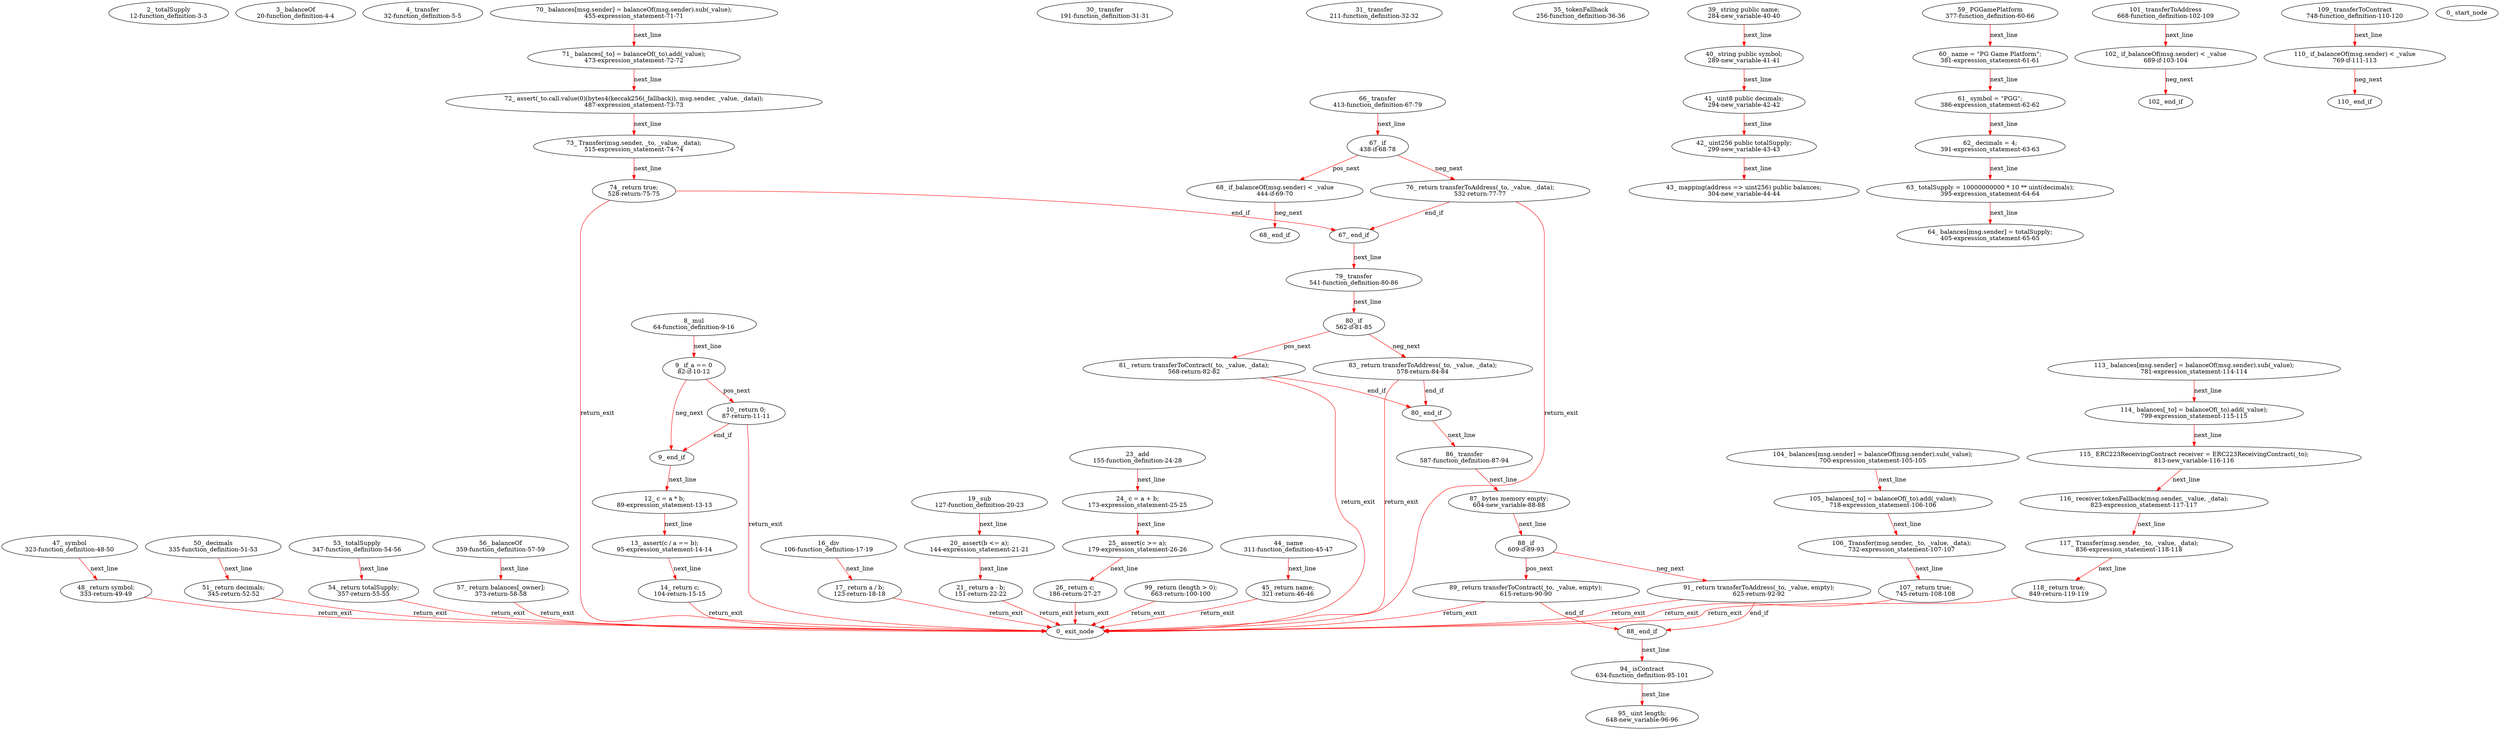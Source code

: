 digraph  {
12 [label="2_ totalSupply\n12-function_definition-3-3", type_label=function_definition];
20 [label="3_ balanceOf\n20-function_definition-4-4", type_label=function_definition];
32 [label="4_ transfer\n32-function_definition-5-5", type_label=function_definition];
64 [label="8_ mul\n64-function_definition-9-16", type_label=function_definition];
82 [label="9_ if_a == 0\n82-if-10-12", type_label=if];
929 [label="9_ end_if", type_label=end_if];
87 [label="10_ return 0;\n87-return-11-11", type_label=return];
89 [label="12_ c = a * b;\n89-expression_statement-13-13", type_label=expression_statement];
95 [label="13_ assert(c / a == b);\n95-expression_statement-14-14", type_label=expression_statement];
104 [label="14_ return c;\n104-return-15-15", type_label=return];
106 [label="16_ div\n106-function_definition-17-19", type_label=function_definition];
123 [label="17_ return a / b;\n123-return-18-18", type_label=return];
127 [label="19_ sub\n127-function_definition-20-23", type_label=function_definition];
144 [label="20_ assert(b <= a);\n144-expression_statement-21-21", type_label=expression_statement];
151 [label="21_ return a - b;\n151-return-22-22", type_label=return];
155 [label="23_ add\n155-function_definition-24-28", type_label=function_definition];
173 [label="24_ c = a + b;\n173-expression_statement-25-25", type_label=expression_statement];
179 [label="25_ assert(c >= a);\n179-expression_statement-26-26", type_label=expression_statement];
186 [label="26_ return c;\n186-return-27-27", type_label=return];
191 [label="30_ transfer\n191-function_definition-31-31", type_label=function_definition];
211 [label="31_ transfer\n211-function_definition-32-32", type_label=function_definition];
256 [label="35_ tokenFallback\n256-function_definition-36-36", type_label=function_definition];
284 [label="39_ string public name;\n284-new_variable-40-40", type_label=new_variable];
289 [label="40_ string public symbol;\n289-new_variable-41-41", type_label=new_variable];
294 [label="41_ uint8 public decimals;\n294-new_variable-42-42", type_label=new_variable];
299 [label="42_ uint256 public totalSupply;\n299-new_variable-43-43", type_label=new_variable];
304 [label="43_ mapping(address => uint256) public balances;\n304-new_variable-44-44", type_label=new_variable];
311 [label="44_ name\n311-function_definition-45-47", type_label=function_definition];
321 [label="45_ return name;\n321-return-46-46", type_label=return];
323 [label="47_ symbol\n323-function_definition-48-50", type_label=function_definition];
333 [label="48_ return symbol;\n333-return-49-49", type_label=return];
335 [label="50_ decimals\n335-function_definition-51-53", type_label=function_definition];
345 [label="51_ return decimals;\n345-return-52-52", type_label=return];
347 [label="53_ totalSupply\n347-function_definition-54-56", type_label=function_definition];
357 [label="54_ return totalSupply;\n357-return-55-55", type_label=return];
359 [label="56_ balanceOf\n359-function_definition-57-59", type_label=function_definition];
373 [label="57_ return balances[_owner];\n373-return-58-58", type_label=return];
377 [label="59_ PGGamePlatform\n377-function_definition-60-66", type_label=function_definition];
381 [label="60_ name = \"PG Game Platform\";\n381-expression_statement-61-61", type_label=expression_statement];
386 [label="61_ symbol = \"PGG\";\n386-expression_statement-62-62", type_label=expression_statement];
391 [label="62_ decimals = 4;\n391-expression_statement-63-63", type_label=expression_statement];
395 [label="63_ totalSupply = 10000000000 * 10 ** uint(decimals);\n395-expression_statement-64-64", type_label=expression_statement];
405 [label="64_ balances[msg.sender] = totalSupply;\n405-expression_statement-65-65", type_label=expression_statement];
413 [label="66_ transfer\n413-function_definition-67-79", type_label=function_definition];
438 [label="67_ if\n438-if-68-78", type_label=if];
1285 [label="67_ end_if", type_label=end_if];
444 [label="68_ if_balanceOf(msg.sender) < _value\n444-if-69-70", type_label=if];
1291 [label="68_ end_if", type_label=end_if];
455 [label="70_ balances[msg.sender] = balanceOf(msg.sender).sub(_value);\n455-expression_statement-71-71", type_label=expression_statement];
473 [label="71_ balances[_to] = balanceOf(_to).add(_value);\n473-expression_statement-72-72", type_label=expression_statement];
487 [label="72_ assert(_to.call.value(0)(bytes4(keccak256(_fallback)), msg.sender, _value, _data));\n487-expression_statement-73-73", type_label=expression_statement];
515 [label="73_ Transfer(msg.sender, _to, _value, _data);\n515-expression_statement-74-74", type_label=expression_statement];
528 [label="74_ return true;\n528-return-75-75", type_label=return];
532 [label="76_ return transferToAddress(_to, _value, _data);\n532-return-77-77", type_label=return];
541 [label="79_ transfer\n541-function_definition-80-86", type_label=function_definition];
562 [label="80_ if\n562-if-81-85", type_label=if];
1409 [label="80_ end_if", type_label=end_if];
568 [label="81_ return transferToContract(_to, _value, _data);\n568-return-82-82", type_label=return];
578 [label="83_ return transferToAddress(_to, _value, _data);\n578-return-84-84", type_label=return];
587 [label="86_ transfer\n587-function_definition-87-94", type_label=function_definition];
604 [label="87_ bytes memory empty;\n604-new_variable-88-88", type_label=new_variable];
609 [label="88_ if\n609-if-89-93", type_label=if];
1456 [label="88_ end_if", type_label=end_if];
615 [label="89_ return transferToContract(_to, _value, empty);\n615-return-90-90", type_label=return];
625 [label="91_ return transferToAddress(_to, _value, empty);\n625-return-92-92", type_label=return];
634 [label="94_ isContract\n634-function_definition-95-101", type_label=function_definition];
648 [label="95_ uint length;\n648-new_variable-96-96", type_label=new_variable];
663 [label="99_ return (length > 0);\n663-return-100-100", type_label=return];
668 [label="101_ transferToAddress\n668-function_definition-102-109", type_label=function_definition];
689 [label="102_ if_balanceOf(msg.sender) < _value\n689-if-103-104", type_label=if];
1536 [label="102_ end_if", type_label=end_if];
700 [label="104_ balances[msg.sender] = balanceOf(msg.sender).sub(_value);\n700-expression_statement-105-105", type_label=expression_statement];
718 [label="105_ balances[_to] = balanceOf(_to).add(_value);\n718-expression_statement-106-106", type_label=expression_statement];
732 [label="106_ Transfer(msg.sender, _to, _value, _data);\n732-expression_statement-107-107", type_label=expression_statement];
745 [label="107_ return true;\n745-return-108-108", type_label=return];
748 [label="109_ transferToContract\n748-function_definition-110-120", type_label=function_definition];
769 [label="110_ if_balanceOf(msg.sender) < _value\n769-if-111-113", type_label=if];
1616 [label="110_ end_if", type_label=end_if];
781 [label="113_ balances[msg.sender] = balanceOf(msg.sender).sub(_value);\n781-expression_statement-114-114", type_label=expression_statement];
799 [label="114_ balances[_to] = balanceOf(_to).add(_value);\n799-expression_statement-115-115", type_label=expression_statement];
813 [label="115_ ERC223ReceivingContract receiver = ERC223ReceivingContract(_to);\n813-new_variable-116-116", type_label=new_variable];
823 [label="116_ receiver.tokenFallback(msg.sender, _value, _data);\n823-expression_statement-117-117", type_label=expression_statement];
836 [label="117_ Transfer(msg.sender, _to, _value, _data);\n836-expression_statement-118-118", type_label=expression_statement];
849 [label="118_ return true;\n849-return-119-119", type_label=return];
1 [label="0_ start_node", type_label=start];
2 [label="0_ exit_node", type_label=exit];
64 -> 82  [color=red, controlflow_type=next_line, edge_type=CFG_edge, key=0, label=next_line];
82 -> 87  [color=red, controlflow_type=pos_next, edge_type=CFG_edge, key=0, label=pos_next];
82 -> 929  [color=red, controlflow_type=neg_next, edge_type=CFG_edge, key=0, label=neg_next];
929 -> 89  [color=red, controlflow_type=next_line, edge_type=CFG_edge, key=0, label=next_line];
87 -> 929  [color=red, controlflow_type=end_if, edge_type=CFG_edge, key=0, label=end_if];
87 -> 2  [color=red, controlflow_type=return_exit, edge_type=CFG_edge, key=0, label=return_exit];
89 -> 95  [color=red, controlflow_type=next_line, edge_type=CFG_edge, key=0, label=next_line];
95 -> 104  [color=red, controlflow_type=next_line, edge_type=CFG_edge, key=0, label=next_line];
104 -> 2  [color=red, controlflow_type=return_exit, edge_type=CFG_edge, key=0, label=return_exit];
106 -> 123  [color=red, controlflow_type=next_line, edge_type=CFG_edge, key=0, label=next_line];
123 -> 2  [color=red, controlflow_type=return_exit, edge_type=CFG_edge, key=0, label=return_exit];
127 -> 144  [color=red, controlflow_type=next_line, edge_type=CFG_edge, key=0, label=next_line];
144 -> 151  [color=red, controlflow_type=next_line, edge_type=CFG_edge, key=0, label=next_line];
151 -> 2  [color=red, controlflow_type=return_exit, edge_type=CFG_edge, key=0, label=return_exit];
155 -> 173  [color=red, controlflow_type=next_line, edge_type=CFG_edge, key=0, label=next_line];
173 -> 179  [color=red, controlflow_type=next_line, edge_type=CFG_edge, key=0, label=next_line];
179 -> 186  [color=red, controlflow_type=next_line, edge_type=CFG_edge, key=0, label=next_line];
186 -> 2  [color=red, controlflow_type=return_exit, edge_type=CFG_edge, key=0, label=return_exit];
284 -> 289  [color=red, controlflow_type=next_line, edge_type=CFG_edge, key=0, label=next_line];
289 -> 294  [color=red, controlflow_type=next_line, edge_type=CFG_edge, key=0, label=next_line];
294 -> 299  [color=red, controlflow_type=next_line, edge_type=CFG_edge, key=0, label=next_line];
299 -> 304  [color=red, controlflow_type=next_line, edge_type=CFG_edge, key=0, label=next_line];
311 -> 321  [color=red, controlflow_type=next_line, edge_type=CFG_edge, key=0, label=next_line];
321 -> 2  [color=red, controlflow_type=return_exit, edge_type=CFG_edge, key=0, label=return_exit];
323 -> 333  [color=red, controlflow_type=next_line, edge_type=CFG_edge, key=0, label=next_line];
333 -> 2  [color=red, controlflow_type=return_exit, edge_type=CFG_edge, key=0, label=return_exit];
335 -> 345  [color=red, controlflow_type=next_line, edge_type=CFG_edge, key=0, label=next_line];
345 -> 2  [color=red, controlflow_type=return_exit, edge_type=CFG_edge, key=0, label=return_exit];
347 -> 357  [color=red, controlflow_type=next_line, edge_type=CFG_edge, key=0, label=next_line];
357 -> 2  [color=red, controlflow_type=return_exit, edge_type=CFG_edge, key=0, label=return_exit];
359 -> 373  [color=red, controlflow_type=next_line, edge_type=CFG_edge, key=0, label=next_line];
373 -> 2  [color=red, controlflow_type=return_exit, edge_type=CFG_edge, key=0, label=return_exit];
377 -> 381  [color=red, controlflow_type=next_line, edge_type=CFG_edge, key=0, label=next_line];
381 -> 386  [color=red, controlflow_type=next_line, edge_type=CFG_edge, key=0, label=next_line];
386 -> 391  [color=red, controlflow_type=next_line, edge_type=CFG_edge, key=0, label=next_line];
391 -> 395  [color=red, controlflow_type=next_line, edge_type=CFG_edge, key=0, label=next_line];
395 -> 405  [color=red, controlflow_type=next_line, edge_type=CFG_edge, key=0, label=next_line];
413 -> 438  [color=red, controlflow_type=next_line, edge_type=CFG_edge, key=0, label=next_line];
438 -> 444  [color=red, controlflow_type=pos_next, edge_type=CFG_edge, key=0, label=pos_next];
438 -> 532  [color=red, controlflow_type=neg_next, edge_type=CFG_edge, key=0, label=neg_next];
1285 -> 541  [color=red, controlflow_type=next_line, edge_type=CFG_edge, key=0, label=next_line];
444 -> 1291  [color=red, controlflow_type=neg_next, edge_type=CFG_edge, key=0, label=neg_next];
455 -> 473  [color=red, controlflow_type=next_line, edge_type=CFG_edge, key=0, label=next_line];
473 -> 487  [color=red, controlflow_type=next_line, edge_type=CFG_edge, key=0, label=next_line];
487 -> 515  [color=red, controlflow_type=next_line, edge_type=CFG_edge, key=0, label=next_line];
515 -> 528  [color=red, controlflow_type=next_line, edge_type=CFG_edge, key=0, label=next_line];
528 -> 1285  [color=red, controlflow_type=end_if, edge_type=CFG_edge, key=0, label=end_if];
528 -> 2  [color=red, controlflow_type=return_exit, edge_type=CFG_edge, key=0, label=return_exit];
532 -> 1285  [color=red, controlflow_type=end_if, edge_type=CFG_edge, key=0, label=end_if];
532 -> 2  [color=red, controlflow_type=return_exit, edge_type=CFG_edge, key=0, label=return_exit];
541 -> 562  [color=red, controlflow_type=next_line, edge_type=CFG_edge, key=0, label=next_line];
562 -> 568  [color=red, controlflow_type=pos_next, edge_type=CFG_edge, key=0, label=pos_next];
562 -> 578  [color=red, controlflow_type=neg_next, edge_type=CFG_edge, key=0, label=neg_next];
1409 -> 587  [color=red, controlflow_type=next_line, edge_type=CFG_edge, key=0, label=next_line];
568 -> 1409  [color=red, controlflow_type=end_if, edge_type=CFG_edge, key=0, label=end_if];
568 -> 2  [color=red, controlflow_type=return_exit, edge_type=CFG_edge, key=0, label=return_exit];
578 -> 1409  [color=red, controlflow_type=end_if, edge_type=CFG_edge, key=0, label=end_if];
578 -> 2  [color=red, controlflow_type=return_exit, edge_type=CFG_edge, key=0, label=return_exit];
587 -> 604  [color=red, controlflow_type=next_line, edge_type=CFG_edge, key=0, label=next_line];
604 -> 609  [color=red, controlflow_type=next_line, edge_type=CFG_edge, key=0, label=next_line];
609 -> 615  [color=red, controlflow_type=pos_next, edge_type=CFG_edge, key=0, label=pos_next];
609 -> 625  [color=red, controlflow_type=neg_next, edge_type=CFG_edge, key=0, label=neg_next];
1456 -> 634  [color=red, controlflow_type=next_line, edge_type=CFG_edge, key=0, label=next_line];
615 -> 1456  [color=red, controlflow_type=end_if, edge_type=CFG_edge, key=0, label=end_if];
615 -> 2  [color=red, controlflow_type=return_exit, edge_type=CFG_edge, key=0, label=return_exit];
625 -> 1456  [color=red, controlflow_type=end_if, edge_type=CFG_edge, key=0, label=end_if];
625 -> 2  [color=red, controlflow_type=return_exit, edge_type=CFG_edge, key=0, label=return_exit];
634 -> 648  [color=red, controlflow_type=next_line, edge_type=CFG_edge, key=0, label=next_line];
663 -> 2  [color=red, controlflow_type=return_exit, edge_type=CFG_edge, key=0, label=return_exit];
668 -> 689  [color=red, controlflow_type=next_line, edge_type=CFG_edge, key=0, label=next_line];
689 -> 1536  [color=red, controlflow_type=neg_next, edge_type=CFG_edge, key=0, label=neg_next];
700 -> 718  [color=red, controlflow_type=next_line, edge_type=CFG_edge, key=0, label=next_line];
718 -> 732  [color=red, controlflow_type=next_line, edge_type=CFG_edge, key=0, label=next_line];
732 -> 745  [color=red, controlflow_type=next_line, edge_type=CFG_edge, key=0, label=next_line];
745 -> 2  [color=red, controlflow_type=return_exit, edge_type=CFG_edge, key=0, label=return_exit];
748 -> 769  [color=red, controlflow_type=next_line, edge_type=CFG_edge, key=0, label=next_line];
769 -> 1616  [color=red, controlflow_type=neg_next, edge_type=CFG_edge, key=0, label=neg_next];
781 -> 799  [color=red, controlflow_type=next_line, edge_type=CFG_edge, key=0, label=next_line];
799 -> 813  [color=red, controlflow_type=next_line, edge_type=CFG_edge, key=0, label=next_line];
813 -> 823  [color=red, controlflow_type=next_line, edge_type=CFG_edge, key=0, label=next_line];
823 -> 836  [color=red, controlflow_type=next_line, edge_type=CFG_edge, key=0, label=next_line];
836 -> 849  [color=red, controlflow_type=next_line, edge_type=CFG_edge, key=0, label=next_line];
849 -> 2  [color=red, controlflow_type=return_exit, edge_type=CFG_edge, key=0, label=return_exit];
}
